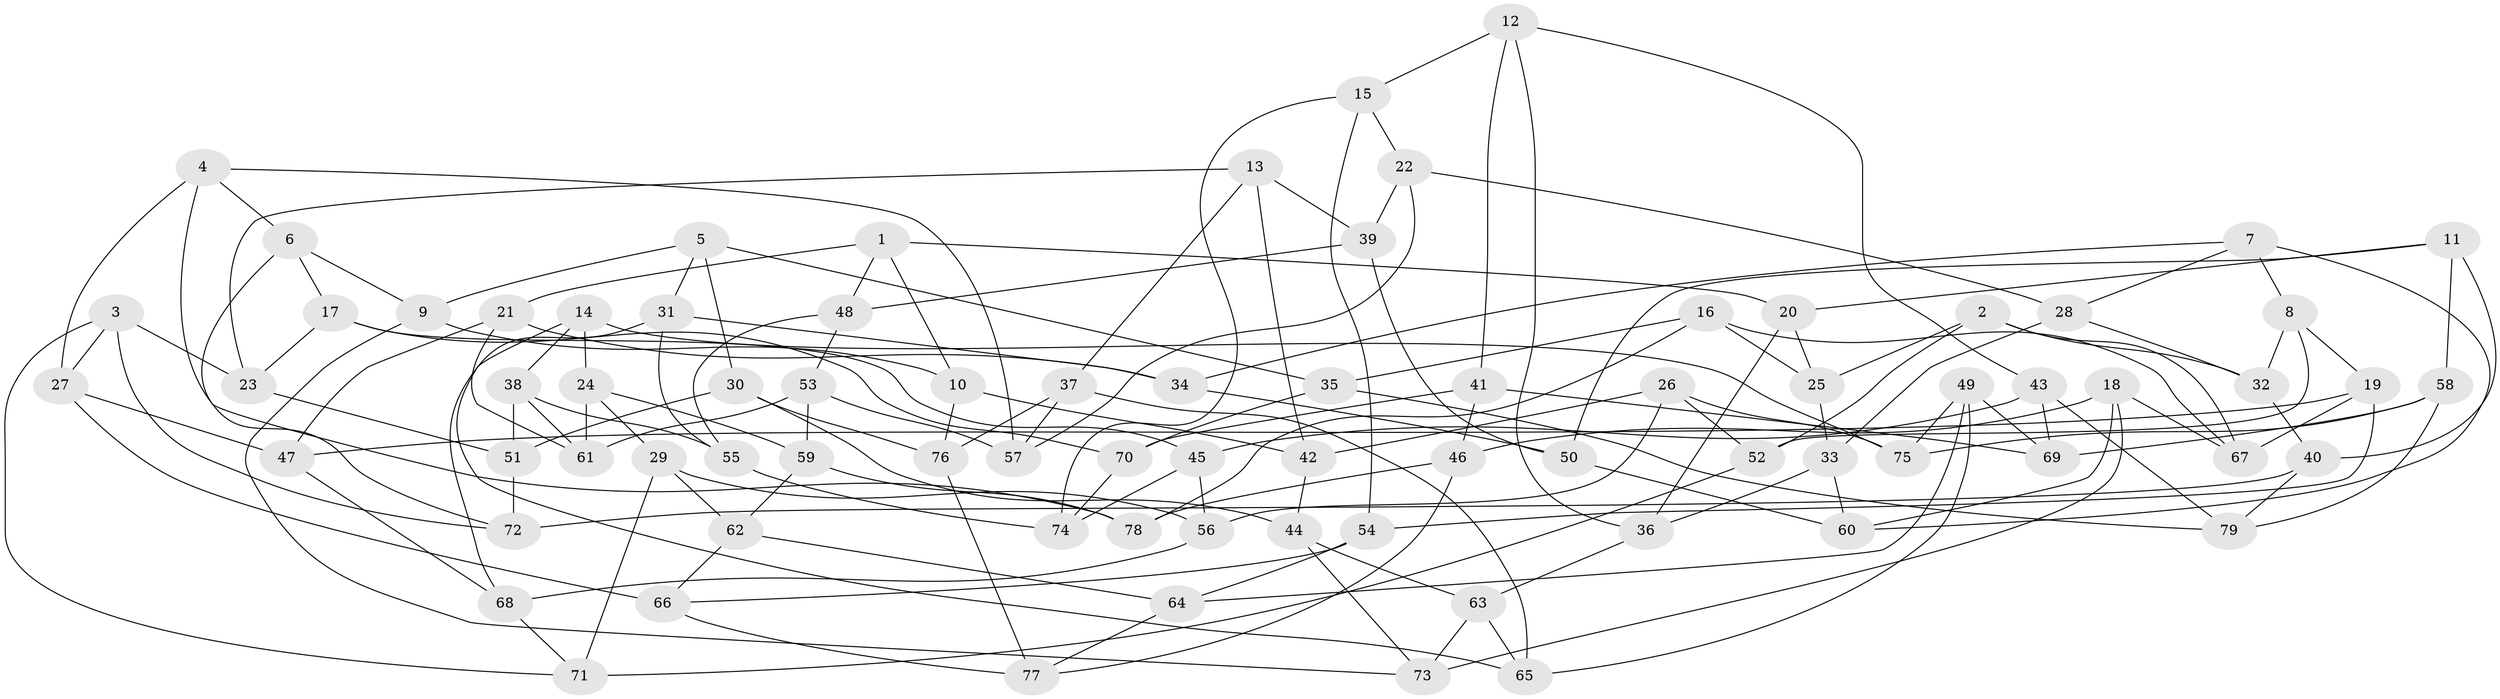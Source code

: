 // Generated by graph-tools (version 1.1) at 2025/56/03/09/25 04:56:52]
// undirected, 79 vertices, 158 edges
graph export_dot {
graph [start="1"]
  node [color=gray90,style=filled];
  1;
  2;
  3;
  4;
  5;
  6;
  7;
  8;
  9;
  10;
  11;
  12;
  13;
  14;
  15;
  16;
  17;
  18;
  19;
  20;
  21;
  22;
  23;
  24;
  25;
  26;
  27;
  28;
  29;
  30;
  31;
  32;
  33;
  34;
  35;
  36;
  37;
  38;
  39;
  40;
  41;
  42;
  43;
  44;
  45;
  46;
  47;
  48;
  49;
  50;
  51;
  52;
  53;
  54;
  55;
  56;
  57;
  58;
  59;
  60;
  61;
  62;
  63;
  64;
  65;
  66;
  67;
  68;
  69;
  70;
  71;
  72;
  73;
  74;
  75;
  76;
  77;
  78;
  79;
  1 -- 21;
  1 -- 10;
  1 -- 20;
  1 -- 48;
  2 -- 32;
  2 -- 52;
  2 -- 25;
  2 -- 67;
  3 -- 72;
  3 -- 27;
  3 -- 23;
  3 -- 71;
  4 -- 57;
  4 -- 6;
  4 -- 27;
  4 -- 78;
  5 -- 31;
  5 -- 35;
  5 -- 9;
  5 -- 30;
  6 -- 72;
  6 -- 9;
  6 -- 17;
  7 -- 28;
  7 -- 60;
  7 -- 8;
  7 -- 34;
  8 -- 19;
  8 -- 32;
  8 -- 52;
  9 -- 10;
  9 -- 73;
  10 -- 42;
  10 -- 76;
  11 -- 40;
  11 -- 20;
  11 -- 58;
  11 -- 50;
  12 -- 15;
  12 -- 36;
  12 -- 43;
  12 -- 41;
  13 -- 42;
  13 -- 37;
  13 -- 23;
  13 -- 39;
  14 -- 38;
  14 -- 75;
  14 -- 24;
  14 -- 65;
  15 -- 22;
  15 -- 74;
  15 -- 54;
  16 -- 78;
  16 -- 25;
  16 -- 35;
  16 -- 67;
  17 -- 23;
  17 -- 45;
  17 -- 70;
  18 -- 60;
  18 -- 73;
  18 -- 46;
  18 -- 67;
  19 -- 47;
  19 -- 67;
  19 -- 54;
  20 -- 36;
  20 -- 25;
  21 -- 47;
  21 -- 34;
  21 -- 61;
  22 -- 39;
  22 -- 28;
  22 -- 57;
  23 -- 51;
  24 -- 59;
  24 -- 29;
  24 -- 61;
  25 -- 33;
  26 -- 75;
  26 -- 52;
  26 -- 42;
  26 -- 56;
  27 -- 47;
  27 -- 66;
  28 -- 32;
  28 -- 33;
  29 -- 62;
  29 -- 71;
  29 -- 56;
  30 -- 44;
  30 -- 76;
  30 -- 51;
  31 -- 68;
  31 -- 55;
  31 -- 34;
  32 -- 40;
  33 -- 36;
  33 -- 60;
  34 -- 50;
  35 -- 79;
  35 -- 70;
  36 -- 63;
  37 -- 65;
  37 -- 76;
  37 -- 57;
  38 -- 61;
  38 -- 51;
  38 -- 55;
  39 -- 48;
  39 -- 50;
  40 -- 72;
  40 -- 79;
  41 -- 70;
  41 -- 46;
  41 -- 69;
  42 -- 44;
  43 -- 79;
  43 -- 69;
  43 -- 45;
  44 -- 73;
  44 -- 63;
  45 -- 74;
  45 -- 56;
  46 -- 78;
  46 -- 77;
  47 -- 68;
  48 -- 55;
  48 -- 53;
  49 -- 64;
  49 -- 65;
  49 -- 69;
  49 -- 75;
  50 -- 60;
  51 -- 72;
  52 -- 71;
  53 -- 61;
  53 -- 59;
  53 -- 57;
  54 -- 64;
  54 -- 66;
  55 -- 74;
  56 -- 68;
  58 -- 69;
  58 -- 79;
  58 -- 75;
  59 -- 62;
  59 -- 78;
  62 -- 66;
  62 -- 64;
  63 -- 65;
  63 -- 73;
  64 -- 77;
  66 -- 77;
  68 -- 71;
  70 -- 74;
  76 -- 77;
}
